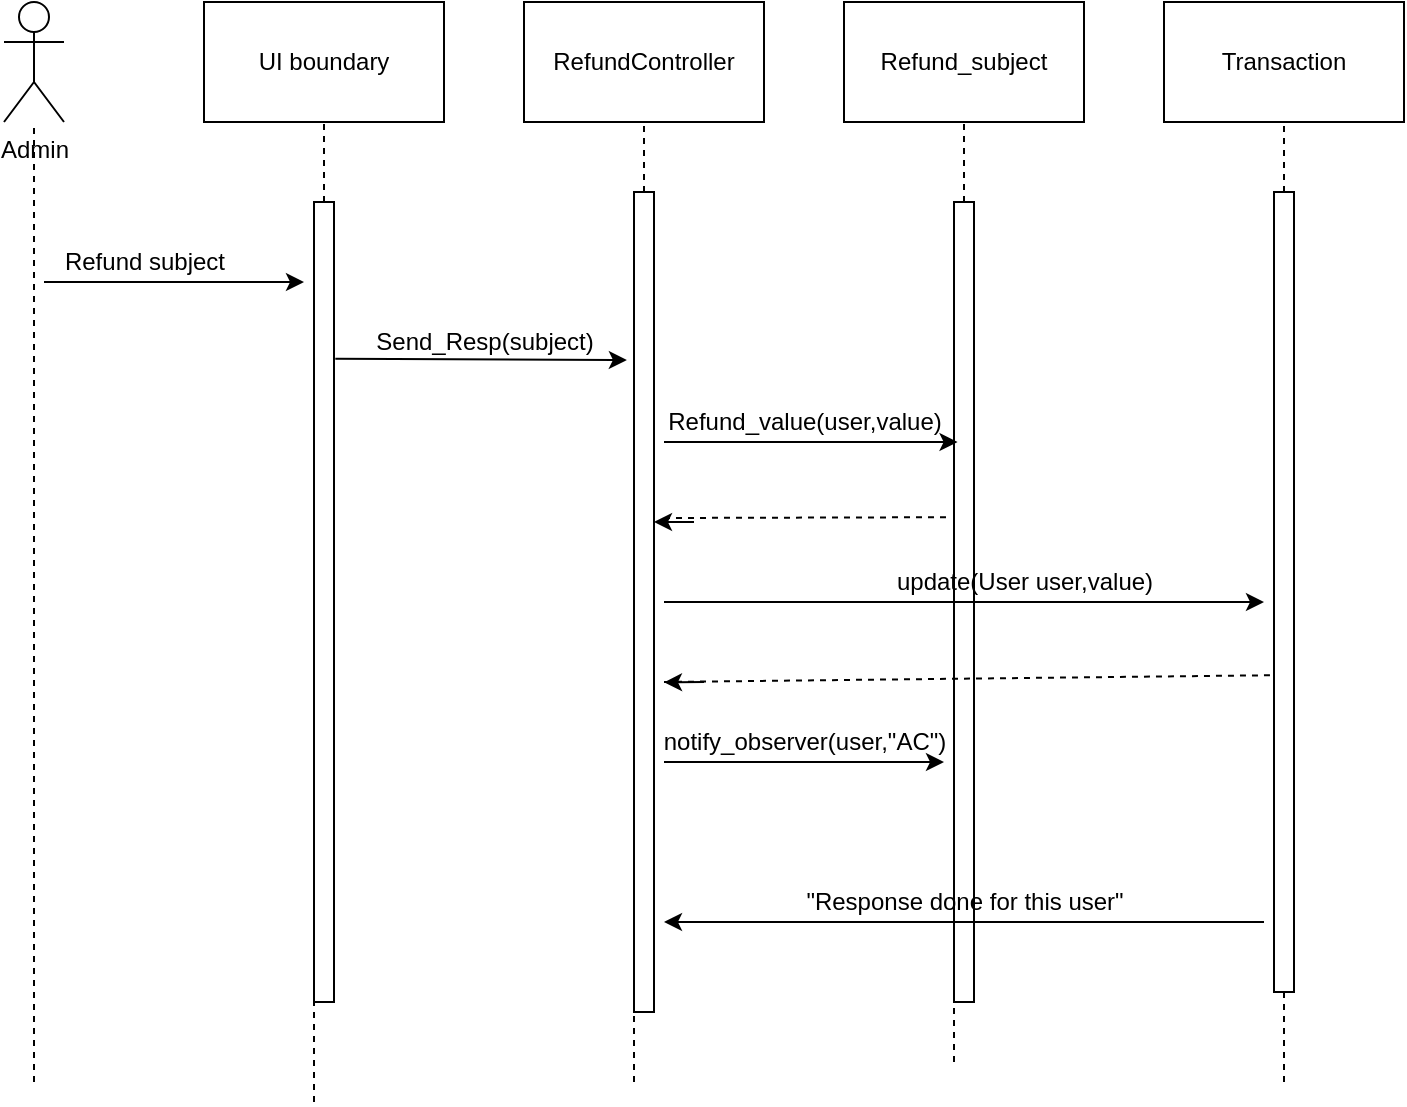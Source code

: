 <mxfile version="18.0.1" type="device"><diagram id="Vc0Tx85SrLRBFL18CEF7" name="Page-1"><mxGraphModel dx="1153" dy="721" grid="1" gridSize="10" guides="1" tooltips="1" connect="1" arrows="1" fold="1" page="1" pageScale="1" pageWidth="827" pageHeight="1169" math="0" shadow="0"><root><mxCell id="0"/><mxCell id="1" parent="0"/><mxCell id="hZnSo1F52sXG1PzraYo2-1" value="UI boundary" style="rounded=0;whiteSpace=wrap;html=1;" vertex="1" parent="1"><mxGeometry x="160" y="60" width="120" height="60" as="geometry"/></mxCell><mxCell id="hZnSo1F52sXG1PzraYo2-2" value="Admin" style="shape=umlActor;verticalLabelPosition=bottom;verticalAlign=top;html=1;outlineConnect=0;" vertex="1" parent="1"><mxGeometry x="60" y="60" width="30" height="60" as="geometry"/></mxCell><mxCell id="hZnSo1F52sXG1PzraYo2-3" value="RefundController" style="rounded=0;whiteSpace=wrap;html=1;" vertex="1" parent="1"><mxGeometry x="320" y="60" width="120" height="60" as="geometry"/></mxCell><mxCell id="hZnSo1F52sXG1PzraYo2-4" value="Refund_subject" style="rounded=0;whiteSpace=wrap;html=1;" vertex="1" parent="1"><mxGeometry x="480" y="60" width="120" height="60" as="geometry"/></mxCell><mxCell id="hZnSo1F52sXG1PzraYo2-5" value="Transaction" style="rounded=0;whiteSpace=wrap;html=1;" vertex="1" parent="1"><mxGeometry x="640" y="60" width="120" height="60" as="geometry"/></mxCell><mxCell id="hZnSo1F52sXG1PzraYo2-6" value="" style="endArrow=none;dashed=1;html=1;rounded=0;" edge="1" parent="1" target="hZnSo1F52sXG1PzraYo2-2"><mxGeometry width="50" height="50" relative="1" as="geometry"><mxPoint x="75" y="600" as="sourcePoint"/><mxPoint x="70" y="160" as="targetPoint"/></mxGeometry></mxCell><mxCell id="hZnSo1F52sXG1PzraYo2-7" value="" style="endArrow=none;dashed=1;html=1;rounded=0;entryX=0.5;entryY=1;entryDx=0;entryDy=0;startArrow=none;" edge="1" parent="1" source="hZnSo1F52sXG1PzraYo2-11" target="hZnSo1F52sXG1PzraYo2-1"><mxGeometry width="50" height="50" relative="1" as="geometry"><mxPoint x="220" y="610" as="sourcePoint"/><mxPoint x="380" y="290" as="targetPoint"/></mxGeometry></mxCell><mxCell id="hZnSo1F52sXG1PzraYo2-8" value="" style="endArrow=none;dashed=1;html=1;rounded=0;entryX=0.5;entryY=1;entryDx=0;entryDy=0;startArrow=none;" edge="1" parent="1" source="hZnSo1F52sXG1PzraYo2-13" target="hZnSo1F52sXG1PzraYo2-3"><mxGeometry width="50" height="50" relative="1" as="geometry"><mxPoint x="380" y="600" as="sourcePoint"/><mxPoint x="380" y="290" as="targetPoint"/></mxGeometry></mxCell><mxCell id="hZnSo1F52sXG1PzraYo2-9" value="" style="endArrow=none;dashed=1;html=1;rounded=0;entryX=0.5;entryY=1;entryDx=0;entryDy=0;startArrow=none;" edge="1" parent="1" source="hZnSo1F52sXG1PzraYo2-16" target="hZnSo1F52sXG1PzraYo2-4"><mxGeometry width="50" height="50" relative="1" as="geometry"><mxPoint x="540" y="590" as="sourcePoint"/><mxPoint x="710" y="290" as="targetPoint"/></mxGeometry></mxCell><mxCell id="hZnSo1F52sXG1PzraYo2-10" value="" style="endArrow=none;dashed=1;html=1;rounded=0;startArrow=none;" edge="1" parent="1" source="hZnSo1F52sXG1PzraYo2-18" target="hZnSo1F52sXG1PzraYo2-5"><mxGeometry width="50" height="50" relative="1" as="geometry"><mxPoint x="700" y="600" as="sourcePoint"/><mxPoint x="780" y="290" as="targetPoint"/></mxGeometry></mxCell><mxCell id="hZnSo1F52sXG1PzraYo2-11" value="" style="rounded=0;whiteSpace=wrap;html=1;direction=south;" vertex="1" parent="1"><mxGeometry x="215" y="160" width="10" height="400" as="geometry"/></mxCell><mxCell id="hZnSo1F52sXG1PzraYo2-12" value="" style="endArrow=none;dashed=1;html=1;rounded=0;entryX=0.5;entryY=1;entryDx=0;entryDy=0;" edge="1" parent="1" target="hZnSo1F52sXG1PzraYo2-11"><mxGeometry width="50" height="50" relative="1" as="geometry"><mxPoint x="215" y="610" as="sourcePoint"/><mxPoint x="220" y="120" as="targetPoint"/></mxGeometry></mxCell><mxCell id="hZnSo1F52sXG1PzraYo2-13" value="" style="rounded=0;whiteSpace=wrap;html=1;direction=south;" vertex="1" parent="1"><mxGeometry x="375" y="155" width="10" height="410" as="geometry"/></mxCell><mxCell id="hZnSo1F52sXG1PzraYo2-15" value="" style="endArrow=none;dashed=1;html=1;rounded=0;entryX=0.5;entryY=1;entryDx=0;entryDy=0;" edge="1" parent="1" target="hZnSo1F52sXG1PzraYo2-13"><mxGeometry width="50" height="50" relative="1" as="geometry"><mxPoint x="375" y="600" as="sourcePoint"/><mxPoint x="380" y="120" as="targetPoint"/></mxGeometry></mxCell><mxCell id="hZnSo1F52sXG1PzraYo2-16" value="" style="rounded=0;whiteSpace=wrap;html=1;direction=south;" vertex="1" parent="1"><mxGeometry x="535" y="160" width="10" height="400" as="geometry"/></mxCell><mxCell id="hZnSo1F52sXG1PzraYo2-17" value="" style="endArrow=none;dashed=1;html=1;rounded=0;entryX=0.5;entryY=1;entryDx=0;entryDy=0;" edge="1" parent="1" target="hZnSo1F52sXG1PzraYo2-16"><mxGeometry width="50" height="50" relative="1" as="geometry"><mxPoint x="535" y="590" as="sourcePoint"/><mxPoint x="540" y="120" as="targetPoint"/></mxGeometry></mxCell><mxCell id="hZnSo1F52sXG1PzraYo2-18" value="" style="rounded=0;whiteSpace=wrap;html=1;direction=south;" vertex="1" parent="1"><mxGeometry x="695" y="155" width="10" height="400" as="geometry"/></mxCell><mxCell id="hZnSo1F52sXG1PzraYo2-19" value="" style="endArrow=none;dashed=1;html=1;rounded=0;" edge="1" parent="1" target="hZnSo1F52sXG1PzraYo2-18"><mxGeometry width="50" height="50" relative="1" as="geometry"><mxPoint x="700" y="600" as="sourcePoint"/><mxPoint x="700" y="120" as="targetPoint"/></mxGeometry></mxCell><mxCell id="hZnSo1F52sXG1PzraYo2-20" value="" style="endArrow=classic;html=1;rounded=0;" edge="1" parent="1"><mxGeometry width="50" height="50" relative="1" as="geometry"><mxPoint x="80" y="200" as="sourcePoint"/><mxPoint x="210" y="200" as="targetPoint"/></mxGeometry></mxCell><mxCell id="hZnSo1F52sXG1PzraYo2-21" value="Refund subject" style="text;html=1;align=center;verticalAlign=middle;resizable=0;points=[];autosize=1;strokeColor=none;fillColor=none;" vertex="1" parent="1"><mxGeometry x="80" y="180" width="100" height="20" as="geometry"/></mxCell><mxCell id="hZnSo1F52sXG1PzraYo2-24" value="" style="endArrow=classic;html=1;rounded=0;exitX=0.196;exitY=-0.067;exitDx=0;exitDy=0;exitPerimeter=0;entryX=0.205;entryY=1.356;entryDx=0;entryDy=0;entryPerimeter=0;" edge="1" parent="1" source="hZnSo1F52sXG1PzraYo2-11" target="hZnSo1F52sXG1PzraYo2-13"><mxGeometry width="50" height="50" relative="1" as="geometry"><mxPoint x="400" y="330" as="sourcePoint"/><mxPoint x="450" y="280" as="targetPoint"/></mxGeometry></mxCell><mxCell id="hZnSo1F52sXG1PzraYo2-25" value="Send_Resp(subject)" style="text;html=1;align=center;verticalAlign=middle;resizable=0;points=[];autosize=1;strokeColor=none;fillColor=none;" vertex="1" parent="1"><mxGeometry x="240" y="220" width="120" height="20" as="geometry"/></mxCell><mxCell id="hZnSo1F52sXG1PzraYo2-26" value="" style="endArrow=classic;html=1;rounded=0;entryX=0.3;entryY=0.822;entryDx=0;entryDy=0;entryPerimeter=0;" edge="1" parent="1" target="hZnSo1F52sXG1PzraYo2-16"><mxGeometry width="50" height="50" relative="1" as="geometry"><mxPoint x="390" y="280" as="sourcePoint"/><mxPoint x="450" y="280" as="targetPoint"/></mxGeometry></mxCell><mxCell id="hZnSo1F52sXG1PzraYo2-27" value="Refund_value(user,value)" style="text;html=1;align=center;verticalAlign=middle;resizable=0;points=[];autosize=1;strokeColor=none;fillColor=none;" vertex="1" parent="1"><mxGeometry x="385" y="260" width="150" height="20" as="geometry"/></mxCell><mxCell id="hZnSo1F52sXG1PzraYo2-28" value="" style="endArrow=none;dashed=1;html=1;rounded=0;entryX=0.394;entryY=1.267;entryDx=0;entryDy=0;entryPerimeter=0;" edge="1" parent="1" target="hZnSo1F52sXG1PzraYo2-16"><mxGeometry width="50" height="50" relative="1" as="geometry"><mxPoint x="390" y="318" as="sourcePoint"/><mxPoint x="450" y="280" as="targetPoint"/></mxGeometry></mxCell><mxCell id="hZnSo1F52sXG1PzraYo2-29" value="" style="endArrow=classic;html=1;rounded=0;" edge="1" parent="1"><mxGeometry width="50" height="50" relative="1" as="geometry"><mxPoint x="405" y="320" as="sourcePoint"/><mxPoint x="385" y="320" as="targetPoint"/></mxGeometry></mxCell><mxCell id="hZnSo1F52sXG1PzraYo2-31" value="" style="endArrow=classic;html=1;rounded=0;" edge="1" parent="1"><mxGeometry width="50" height="50" relative="1" as="geometry"><mxPoint x="390" y="360" as="sourcePoint"/><mxPoint x="690" y="360" as="targetPoint"/></mxGeometry></mxCell><mxCell id="hZnSo1F52sXG1PzraYo2-32" value="update(User user,value)" style="text;html=1;align=center;verticalAlign=middle;resizable=0;points=[];autosize=1;strokeColor=none;fillColor=none;" vertex="1" parent="1"><mxGeometry x="500" y="340" width="140" height="20" as="geometry"/></mxCell><mxCell id="hZnSo1F52sXG1PzraYo2-33" value="" style="endArrow=classic;html=1;rounded=0;entryX=0.598;entryY=-0.5;entryDx=0;entryDy=0;entryPerimeter=0;" edge="1" parent="1" target="hZnSo1F52sXG1PzraYo2-13"><mxGeometry width="50" height="50" relative="1" as="geometry"><mxPoint x="410" y="400" as="sourcePoint"/><mxPoint x="310" y="310" as="targetPoint"/></mxGeometry></mxCell><mxCell id="hZnSo1F52sXG1PzraYo2-35" value="" style="endArrow=none;dashed=1;html=1;rounded=0;entryX=0.604;entryY=0.911;entryDx=0;entryDy=0;entryPerimeter=0;" edge="1" parent="1" target="hZnSo1F52sXG1PzraYo2-18"><mxGeometry width="50" height="50" relative="1" as="geometry"><mxPoint x="390" y="400" as="sourcePoint"/><mxPoint x="450" y="280" as="targetPoint"/></mxGeometry></mxCell><mxCell id="hZnSo1F52sXG1PzraYo2-36" value="" style="endArrow=classic;html=1;rounded=0;" edge="1" parent="1"><mxGeometry width="50" height="50" relative="1" as="geometry"><mxPoint x="390" y="440" as="sourcePoint"/><mxPoint x="530" y="440" as="targetPoint"/></mxGeometry></mxCell><mxCell id="hZnSo1F52sXG1PzraYo2-38" value="notify_observer(user,&quot;AC&quot;)" style="text;html=1;align=center;verticalAlign=middle;resizable=0;points=[];autosize=1;strokeColor=none;fillColor=none;" vertex="1" parent="1"><mxGeometry x="380" y="420" width="160" height="20" as="geometry"/></mxCell><mxCell id="hZnSo1F52sXG1PzraYo2-39" value="" style="endArrow=classic;html=1;rounded=0;" edge="1" parent="1"><mxGeometry width="50" height="50" relative="1" as="geometry"><mxPoint x="690" y="520" as="sourcePoint"/><mxPoint x="390" y="520" as="targetPoint"/></mxGeometry></mxCell><mxCell id="hZnSo1F52sXG1PzraYo2-40" value="&quot;Response done for this user&quot;" style="text;html=1;align=center;verticalAlign=middle;resizable=0;points=[];autosize=1;strokeColor=none;fillColor=none;" vertex="1" parent="1"><mxGeometry x="455" y="500" width="170" height="20" as="geometry"/></mxCell></root></mxGraphModel></diagram></mxfile>